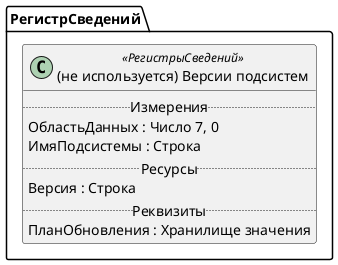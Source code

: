﻿@startuml УдалитьВерсииПодсистем
'!include templates.wsd
'..\include templates.wsd
class РегистрСведений.УдалитьВерсииПодсистем as "(не используется) Версии подсистем" <<РегистрыСведений>>
{
..Измерения..
ОбластьДанных : Число 7, 0
ИмяПодсистемы : Строка
..Ресурсы..
Версия : Строка
..Реквизиты..
ПланОбновления : Хранилище значения
}
@enduml
